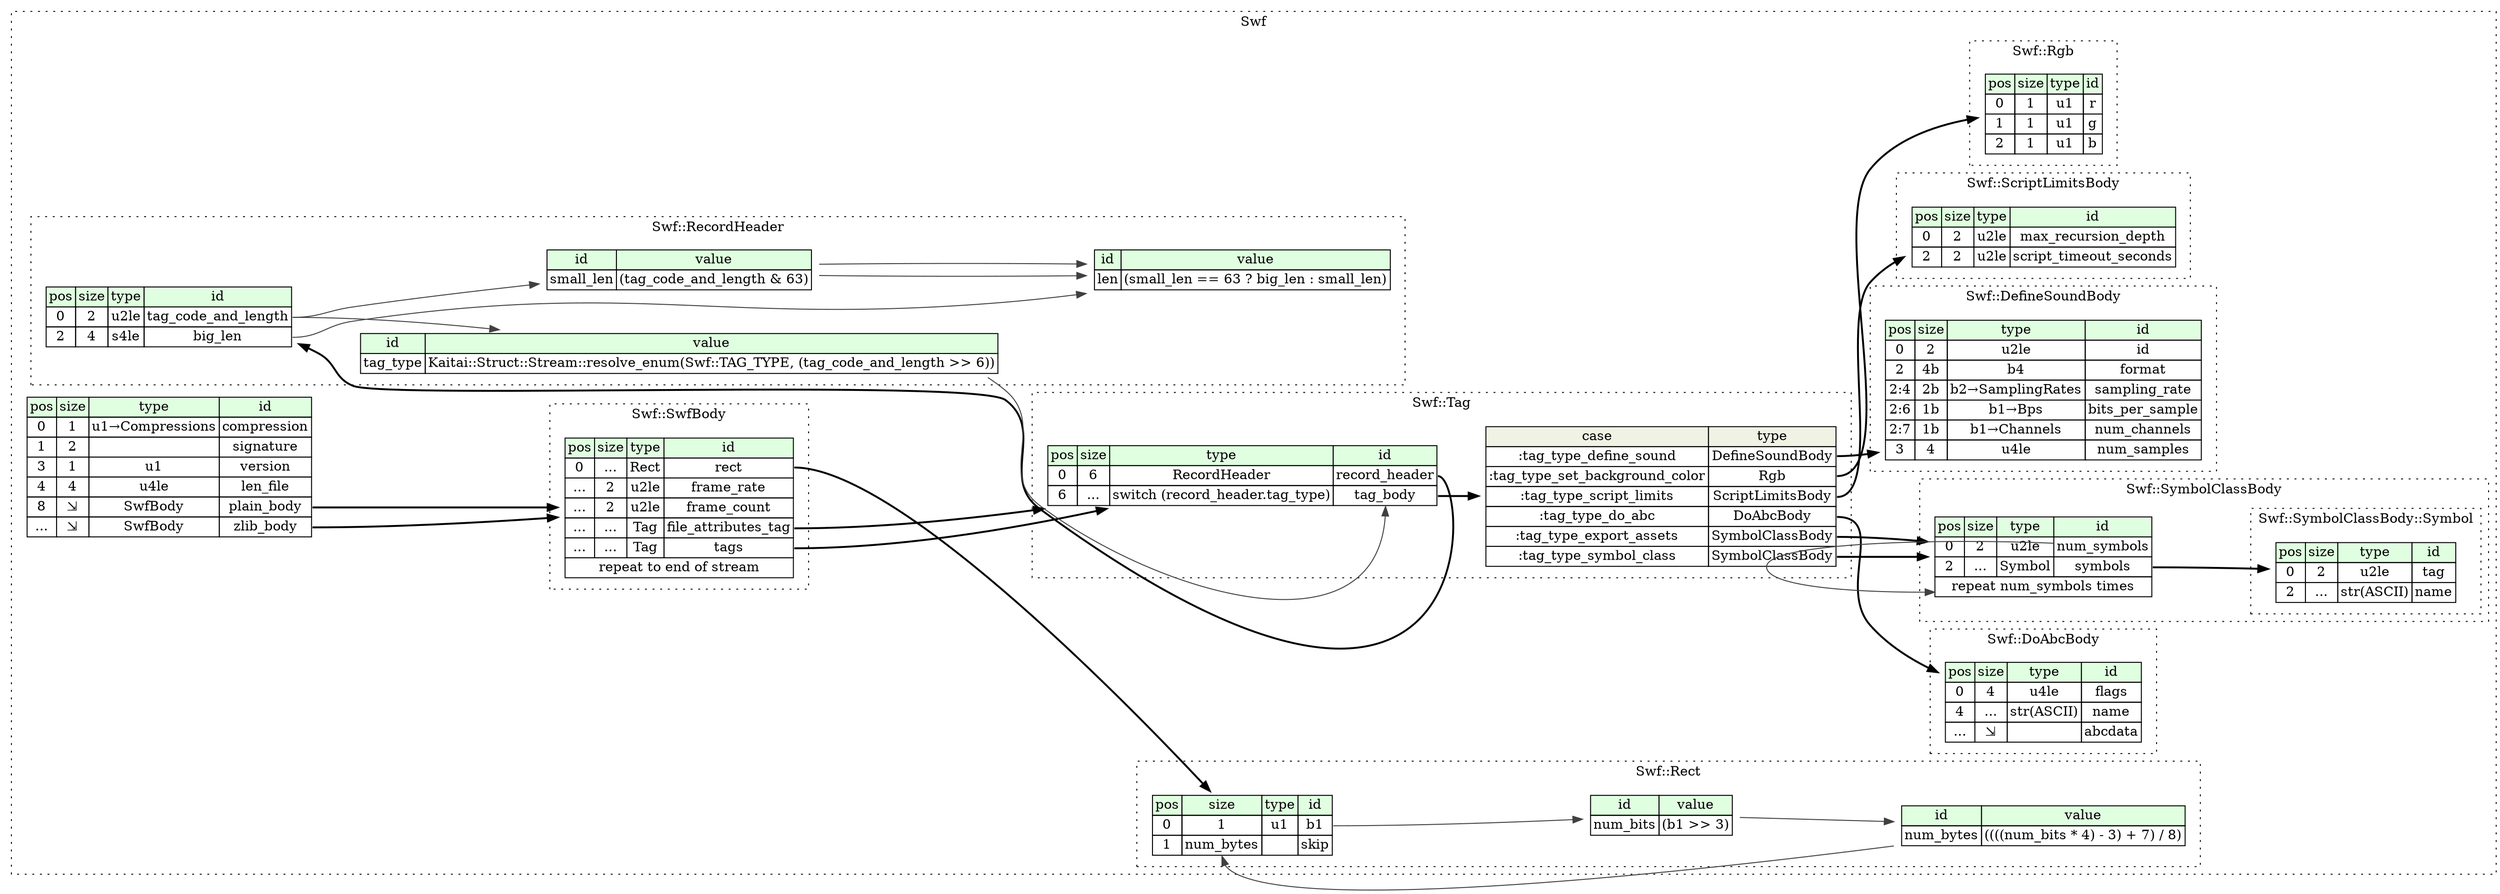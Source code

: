 digraph {
	rankdir=LR;
	node [shape=plaintext];
	subgraph cluster__swf {
		label="Swf";
		graph[style=dotted];

		swf__seq [label=<<TABLE BORDER="0" CELLBORDER="1" CELLSPACING="0">
			<TR><TD BGCOLOR="#E0FFE0">pos</TD><TD BGCOLOR="#E0FFE0">size</TD><TD BGCOLOR="#E0FFE0">type</TD><TD BGCOLOR="#E0FFE0">id</TD></TR>
			<TR><TD PORT="compression_pos">0</TD><TD PORT="compression_size">1</TD><TD>u1→Compressions</TD><TD PORT="compression_type">compression</TD></TR>
			<TR><TD PORT="signature_pos">1</TD><TD PORT="signature_size">2</TD><TD></TD><TD PORT="signature_type">signature</TD></TR>
			<TR><TD PORT="version_pos">3</TD><TD PORT="version_size">1</TD><TD>u1</TD><TD PORT="version_type">version</TD></TR>
			<TR><TD PORT="len_file_pos">4</TD><TD PORT="len_file_size">4</TD><TD>u4le</TD><TD PORT="len_file_type">len_file</TD></TR>
			<TR><TD PORT="plain_body_pos">8</TD><TD PORT="plain_body_size">⇲</TD><TD>SwfBody</TD><TD PORT="plain_body_type">plain_body</TD></TR>
			<TR><TD PORT="zlib_body_pos">...</TD><TD PORT="zlib_body_size">⇲</TD><TD>SwfBody</TD><TD PORT="zlib_body_type">zlib_body</TD></TR>
		</TABLE>>];
		subgraph cluster__rgb {
			label="Swf::Rgb";
			graph[style=dotted];

			rgb__seq [label=<<TABLE BORDER="0" CELLBORDER="1" CELLSPACING="0">
				<TR><TD BGCOLOR="#E0FFE0">pos</TD><TD BGCOLOR="#E0FFE0">size</TD><TD BGCOLOR="#E0FFE0">type</TD><TD BGCOLOR="#E0FFE0">id</TD></TR>
				<TR><TD PORT="r_pos">0</TD><TD PORT="r_size">1</TD><TD>u1</TD><TD PORT="r_type">r</TD></TR>
				<TR><TD PORT="g_pos">1</TD><TD PORT="g_size">1</TD><TD>u1</TD><TD PORT="g_type">g</TD></TR>
				<TR><TD PORT="b_pos">2</TD><TD PORT="b_size">1</TD><TD>u1</TD><TD PORT="b_type">b</TD></TR>
			</TABLE>>];
		}
		subgraph cluster__do_abc_body {
			label="Swf::DoAbcBody";
			graph[style=dotted];

			do_abc_body__seq [label=<<TABLE BORDER="0" CELLBORDER="1" CELLSPACING="0">
				<TR><TD BGCOLOR="#E0FFE0">pos</TD><TD BGCOLOR="#E0FFE0">size</TD><TD BGCOLOR="#E0FFE0">type</TD><TD BGCOLOR="#E0FFE0">id</TD></TR>
				<TR><TD PORT="flags_pos">0</TD><TD PORT="flags_size">4</TD><TD>u4le</TD><TD PORT="flags_type">flags</TD></TR>
				<TR><TD PORT="name_pos">4</TD><TD PORT="name_size">...</TD><TD>str(ASCII)</TD><TD PORT="name_type">name</TD></TR>
				<TR><TD PORT="abcdata_pos">...</TD><TD PORT="abcdata_size">⇲</TD><TD></TD><TD PORT="abcdata_type">abcdata</TD></TR>
			</TABLE>>];
		}
		subgraph cluster__swf_body {
			label="Swf::SwfBody";
			graph[style=dotted];

			swf_body__seq [label=<<TABLE BORDER="0" CELLBORDER="1" CELLSPACING="0">
				<TR><TD BGCOLOR="#E0FFE0">pos</TD><TD BGCOLOR="#E0FFE0">size</TD><TD BGCOLOR="#E0FFE0">type</TD><TD BGCOLOR="#E0FFE0">id</TD></TR>
				<TR><TD PORT="rect_pos">0</TD><TD PORT="rect_size">...</TD><TD>Rect</TD><TD PORT="rect_type">rect</TD></TR>
				<TR><TD PORT="frame_rate_pos">...</TD><TD PORT="frame_rate_size">2</TD><TD>u2le</TD><TD PORT="frame_rate_type">frame_rate</TD></TR>
				<TR><TD PORT="frame_count_pos">...</TD><TD PORT="frame_count_size">2</TD><TD>u2le</TD><TD PORT="frame_count_type">frame_count</TD></TR>
				<TR><TD PORT="file_attributes_tag_pos">...</TD><TD PORT="file_attributes_tag_size">...</TD><TD>Tag</TD><TD PORT="file_attributes_tag_type">file_attributes_tag</TD></TR>
				<TR><TD PORT="tags_pos">...</TD><TD PORT="tags_size">...</TD><TD>Tag</TD><TD PORT="tags_type">tags</TD></TR>
				<TR><TD COLSPAN="4" PORT="tags__repeat">repeat to end of stream</TD></TR>
			</TABLE>>];
		}
		subgraph cluster__rect {
			label="Swf::Rect";
			graph[style=dotted];

			rect__seq [label=<<TABLE BORDER="0" CELLBORDER="1" CELLSPACING="0">
				<TR><TD BGCOLOR="#E0FFE0">pos</TD><TD BGCOLOR="#E0FFE0">size</TD><TD BGCOLOR="#E0FFE0">type</TD><TD BGCOLOR="#E0FFE0">id</TD></TR>
				<TR><TD PORT="b1_pos">0</TD><TD PORT="b1_size">1</TD><TD>u1</TD><TD PORT="b1_type">b1</TD></TR>
				<TR><TD PORT="skip_pos">1</TD><TD PORT="skip_size">num_bytes</TD><TD></TD><TD PORT="skip_type">skip</TD></TR>
			</TABLE>>];
			rect__inst__num_bits [label=<<TABLE BORDER="0" CELLBORDER="1" CELLSPACING="0">
				<TR><TD BGCOLOR="#E0FFE0">id</TD><TD BGCOLOR="#E0FFE0">value</TD></TR>
				<TR><TD>num_bits</TD><TD>(b1 &gt;&gt; 3)</TD></TR>
			</TABLE>>];
			rect__inst__num_bytes [label=<<TABLE BORDER="0" CELLBORDER="1" CELLSPACING="0">
				<TR><TD BGCOLOR="#E0FFE0">id</TD><TD BGCOLOR="#E0FFE0">value</TD></TR>
				<TR><TD>num_bytes</TD><TD>((((num_bits * 4) - 3) + 7) / 8)</TD></TR>
			</TABLE>>];
		}
		subgraph cluster__tag {
			label="Swf::Tag";
			graph[style=dotted];

			tag__seq [label=<<TABLE BORDER="0" CELLBORDER="1" CELLSPACING="0">
				<TR><TD BGCOLOR="#E0FFE0">pos</TD><TD BGCOLOR="#E0FFE0">size</TD><TD BGCOLOR="#E0FFE0">type</TD><TD BGCOLOR="#E0FFE0">id</TD></TR>
				<TR><TD PORT="record_header_pos">0</TD><TD PORT="record_header_size">6</TD><TD>RecordHeader</TD><TD PORT="record_header_type">record_header</TD></TR>
				<TR><TD PORT="tag_body_pos">6</TD><TD PORT="tag_body_size">...</TD><TD>switch (record_header.tag_type)</TD><TD PORT="tag_body_type">tag_body</TD></TR>
			</TABLE>>];
tag__seq_tag_body_switch [label=<<TABLE BORDER="0" CELLBORDER="1" CELLSPACING="0">
	<TR><TD BGCOLOR="#F0F2E4">case</TD><TD BGCOLOR="#F0F2E4">type</TD></TR>
	<TR><TD>:tag_type_define_sound</TD><TD PORT="case0">DefineSoundBody</TD></TR>
	<TR><TD>:tag_type_set_background_color</TD><TD PORT="case1">Rgb</TD></TR>
	<TR><TD>:tag_type_script_limits</TD><TD PORT="case2">ScriptLimitsBody</TD></TR>
	<TR><TD>:tag_type_do_abc</TD><TD PORT="case3">DoAbcBody</TD></TR>
	<TR><TD>:tag_type_export_assets</TD><TD PORT="case4">SymbolClassBody</TD></TR>
	<TR><TD>:tag_type_symbol_class</TD><TD PORT="case5">SymbolClassBody</TD></TR>
</TABLE>>];
		}
		subgraph cluster__symbol_class_body {
			label="Swf::SymbolClassBody";
			graph[style=dotted];

			symbol_class_body__seq [label=<<TABLE BORDER="0" CELLBORDER="1" CELLSPACING="0">
				<TR><TD BGCOLOR="#E0FFE0">pos</TD><TD BGCOLOR="#E0FFE0">size</TD><TD BGCOLOR="#E0FFE0">type</TD><TD BGCOLOR="#E0FFE0">id</TD></TR>
				<TR><TD PORT="num_symbols_pos">0</TD><TD PORT="num_symbols_size">2</TD><TD>u2le</TD><TD PORT="num_symbols_type">num_symbols</TD></TR>
				<TR><TD PORT="symbols_pos">2</TD><TD PORT="symbols_size">...</TD><TD>Symbol</TD><TD PORT="symbols_type">symbols</TD></TR>
				<TR><TD COLSPAN="4" PORT="symbols__repeat">repeat num_symbols times</TD></TR>
			</TABLE>>];
			subgraph cluster__symbol {
				label="Swf::SymbolClassBody::Symbol";
				graph[style=dotted];

				symbol__seq [label=<<TABLE BORDER="0" CELLBORDER="1" CELLSPACING="0">
					<TR><TD BGCOLOR="#E0FFE0">pos</TD><TD BGCOLOR="#E0FFE0">size</TD><TD BGCOLOR="#E0FFE0">type</TD><TD BGCOLOR="#E0FFE0">id</TD></TR>
					<TR><TD PORT="tag_pos">0</TD><TD PORT="tag_size">2</TD><TD>u2le</TD><TD PORT="tag_type">tag</TD></TR>
					<TR><TD PORT="name_pos">2</TD><TD PORT="name_size">...</TD><TD>str(ASCII)</TD><TD PORT="name_type">name</TD></TR>
				</TABLE>>];
			}
		}
		subgraph cluster__define_sound_body {
			label="Swf::DefineSoundBody";
			graph[style=dotted];

			define_sound_body__seq [label=<<TABLE BORDER="0" CELLBORDER="1" CELLSPACING="0">
				<TR><TD BGCOLOR="#E0FFE0">pos</TD><TD BGCOLOR="#E0FFE0">size</TD><TD BGCOLOR="#E0FFE0">type</TD><TD BGCOLOR="#E0FFE0">id</TD></TR>
				<TR><TD PORT="id_pos">0</TD><TD PORT="id_size">2</TD><TD>u2le</TD><TD PORT="id_type">id</TD></TR>
				<TR><TD PORT="format_pos">2</TD><TD PORT="format_size">4b</TD><TD>b4</TD><TD PORT="format_type">format</TD></TR>
				<TR><TD PORT="sampling_rate_pos">2:4</TD><TD PORT="sampling_rate_size">2b</TD><TD>b2→SamplingRates</TD><TD PORT="sampling_rate_type">sampling_rate</TD></TR>
				<TR><TD PORT="bits_per_sample_pos">2:6</TD><TD PORT="bits_per_sample_size">1b</TD><TD>b1→Bps</TD><TD PORT="bits_per_sample_type">bits_per_sample</TD></TR>
				<TR><TD PORT="num_channels_pos">2:7</TD><TD PORT="num_channels_size">1b</TD><TD>b1→Channels</TD><TD PORT="num_channels_type">num_channels</TD></TR>
				<TR><TD PORT="num_samples_pos">3</TD><TD PORT="num_samples_size">4</TD><TD>u4le</TD><TD PORT="num_samples_type">num_samples</TD></TR>
			</TABLE>>];
		}
		subgraph cluster__record_header {
			label="Swf::RecordHeader";
			graph[style=dotted];

			record_header__seq [label=<<TABLE BORDER="0" CELLBORDER="1" CELLSPACING="0">
				<TR><TD BGCOLOR="#E0FFE0">pos</TD><TD BGCOLOR="#E0FFE0">size</TD><TD BGCOLOR="#E0FFE0">type</TD><TD BGCOLOR="#E0FFE0">id</TD></TR>
				<TR><TD PORT="tag_code_and_length_pos">0</TD><TD PORT="tag_code_and_length_size">2</TD><TD>u2le</TD><TD PORT="tag_code_and_length_type">tag_code_and_length</TD></TR>
				<TR><TD PORT="big_len_pos">2</TD><TD PORT="big_len_size">4</TD><TD>s4le</TD><TD PORT="big_len_type">big_len</TD></TR>
			</TABLE>>];
			record_header__inst__tag_type [label=<<TABLE BORDER="0" CELLBORDER="1" CELLSPACING="0">
				<TR><TD BGCOLOR="#E0FFE0">id</TD><TD BGCOLOR="#E0FFE0">value</TD></TR>
				<TR><TD>tag_type</TD><TD>Kaitai::Struct::Stream::resolve_enum(Swf::TAG_TYPE, (tag_code_and_length &gt;&gt; 6))</TD></TR>
			</TABLE>>];
			record_header__inst__small_len [label=<<TABLE BORDER="0" CELLBORDER="1" CELLSPACING="0">
				<TR><TD BGCOLOR="#E0FFE0">id</TD><TD BGCOLOR="#E0FFE0">value</TD></TR>
				<TR><TD>small_len</TD><TD>(tag_code_and_length &amp; 63)</TD></TR>
			</TABLE>>];
			record_header__inst__len [label=<<TABLE BORDER="0" CELLBORDER="1" CELLSPACING="0">
				<TR><TD BGCOLOR="#E0FFE0">id</TD><TD BGCOLOR="#E0FFE0">value</TD></TR>
				<TR><TD>len</TD><TD>(small_len == 63 ? big_len : small_len)</TD></TR>
			</TABLE>>];
		}
		subgraph cluster__script_limits_body {
			label="Swf::ScriptLimitsBody";
			graph[style=dotted];

			script_limits_body__seq [label=<<TABLE BORDER="0" CELLBORDER="1" CELLSPACING="0">
				<TR><TD BGCOLOR="#E0FFE0">pos</TD><TD BGCOLOR="#E0FFE0">size</TD><TD BGCOLOR="#E0FFE0">type</TD><TD BGCOLOR="#E0FFE0">id</TD></TR>
				<TR><TD PORT="max_recursion_depth_pos">0</TD><TD PORT="max_recursion_depth_size">2</TD><TD>u2le</TD><TD PORT="max_recursion_depth_type">max_recursion_depth</TD></TR>
				<TR><TD PORT="script_timeout_seconds_pos">2</TD><TD PORT="script_timeout_seconds_size">2</TD><TD>u2le</TD><TD PORT="script_timeout_seconds_type">script_timeout_seconds</TD></TR>
			</TABLE>>];
		}
	}
	swf__seq:plain_body_type -> swf_body__seq [style=bold];
	swf__seq:zlib_body_type -> swf_body__seq [style=bold];
	swf_body__seq:rect_type -> rect__seq [style=bold];
	swf_body__seq:file_attributes_tag_type -> tag__seq [style=bold];
	swf_body__seq:tags_type -> tag__seq [style=bold];
	rect__inst__num_bytes:num_bytes_type -> rect__seq:skip_size [color="#404040"];
	rect__seq:b1_type -> rect__inst__num_bits [color="#404040"];
	rect__inst__num_bits:num_bits_type -> rect__inst__num_bytes [color="#404040"];
	tag__seq:record_header_type -> record_header__seq [style=bold];
	tag__seq:tag_body_type -> tag__seq_tag_body_switch [style=bold];
	tag__seq_tag_body_switch:case0 -> define_sound_body__seq [style=bold];
	tag__seq_tag_body_switch:case1 -> rgb__seq [style=bold];
	tag__seq_tag_body_switch:case2 -> script_limits_body__seq [style=bold];
	tag__seq_tag_body_switch:case3 -> do_abc_body__seq [style=bold];
	tag__seq_tag_body_switch:case4 -> symbol_class_body__seq [style=bold];
	tag__seq_tag_body_switch:case5 -> symbol_class_body__seq [style=bold];
	record_header__inst__tag_type:tag_type_type -> tag__seq:tag_body_type [color="#404040"];
	symbol_class_body__seq:symbols_type -> symbol__seq [style=bold];
	symbol_class_body__seq:num_symbols_type -> symbol_class_body__seq:symbols__repeat [color="#404040"];
	record_header__seq:tag_code_and_length_type -> record_header__inst__tag_type [color="#404040"];
	record_header__seq:tag_code_and_length_type -> record_header__inst__small_len [color="#404040"];
	record_header__inst__small_len:small_len_type -> record_header__inst__len [color="#404040"];
	record_header__seq:big_len_type -> record_header__inst__len [color="#404040"];
	record_header__inst__small_len:small_len_type -> record_header__inst__len [color="#404040"];
}
